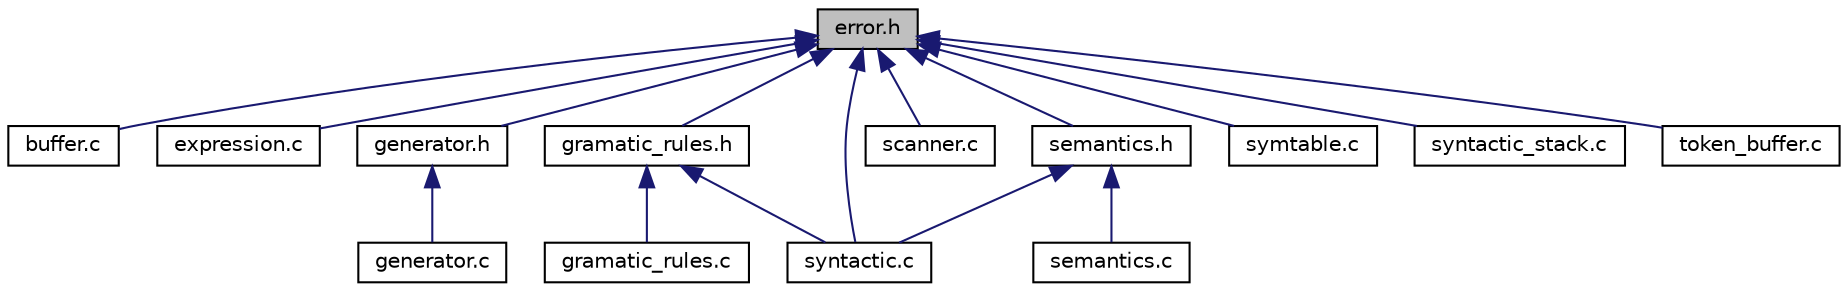 digraph "error.h"
{
 // LATEX_PDF_SIZE
  edge [fontname="Helvetica",fontsize="10",labelfontname="Helvetica",labelfontsize="10"];
  node [fontname="Helvetica",fontsize="10",shape=record];
  Node1 [label="error.h",height=0.2,width=0.4,color="black", fillcolor="grey75", style="filled", fontcolor="black",tooltip="Definition of error codes and return values."];
  Node1 -> Node2 [dir="back",color="midnightblue",fontsize="10",style="solid",fontname="Helvetica"];
  Node2 [label="buffer.c",height=0.2,width=0.4,color="black", fillcolor="white", style="filled",URL="$buffer_8c.html",tooltip="Implementation of dynamic string format used in lexical analysis."];
  Node1 -> Node3 [dir="back",color="midnightblue",fontsize="10",style="solid",fontname="Helvetica"];
  Node3 [label="expression.c",height=0.2,width=0.4,color="black", fillcolor="white", style="filled",URL="$expression_8c.html",tooltip="functions for syntactic analyse."];
  Node1 -> Node4 [dir="back",color="midnightblue",fontsize="10",style="solid",fontname="Helvetica"];
  Node4 [label="generator.h",height=0.2,width=0.4,color="black", fillcolor="white", style="filled",URL="$generator_8h.html",tooltip="Code generator library."];
  Node4 -> Node5 [dir="back",color="midnightblue",fontsize="10",style="solid",fontname="Helvetica"];
  Node5 [label="generator.c",height=0.2,width=0.4,color="black", fillcolor="white", style="filled",URL="$generator_8c.html",tooltip="Code generator implementation."];
  Node1 -> Node6 [dir="back",color="midnightblue",fontsize="10",style="solid",fontname="Helvetica"];
  Node6 [label="gramatic_rules.h",height=0.2,width=0.4,color="black", fillcolor="white", style="filled",URL="$gramatic__rules_8h.html",tooltip="functions for syntactic analyse."];
  Node6 -> Node7 [dir="back",color="midnightblue",fontsize="10",style="solid",fontname="Helvetica"];
  Node7 [label="gramatic_rules.c",height=0.2,width=0.4,color="black", fillcolor="white", style="filled",URL="$gramatic__rules_8c.html",tooltip="library for syntactic analyse."];
  Node6 -> Node8 [dir="back",color="midnightblue",fontsize="10",style="solid",fontname="Helvetica"];
  Node8 [label="syntactic.c",height=0.2,width=0.4,color="black", fillcolor="white", style="filled",URL="$syntactic_8c.html",tooltip="Implementation of syntactic analysand."];
  Node1 -> Node9 [dir="back",color="midnightblue",fontsize="10",style="solid",fontname="Helvetica"];
  Node9 [label="scanner.c",height=0.2,width=0.4,color="black", fillcolor="white", style="filled",URL="$scanner_8c.html",tooltip="Implementation of functions providing lexical analysis."];
  Node1 -> Node10 [dir="back",color="midnightblue",fontsize="10",style="solid",fontname="Helvetica"];
  Node10 [label="semantics.h",height=0.2,width=0.4,color="black", fillcolor="white", style="filled",URL="$semantics_8h.html",tooltip="Implementation of semantics."];
  Node10 -> Node11 [dir="back",color="midnightblue",fontsize="10",style="solid",fontname="Helvetica"];
  Node11 [label="semantics.c",height=0.2,width=0.4,color="black", fillcolor="white", style="filled",URL="$semantics_8c.html",tooltip="Implementation of semantics."];
  Node10 -> Node8 [dir="back",color="midnightblue",fontsize="10",style="solid",fontname="Helvetica"];
  Node1 -> Node12 [dir="back",color="midnightblue",fontsize="10",style="solid",fontname="Helvetica"];
  Node12 [label="symtable.c",height=0.2,width=0.4,color="black", fillcolor="white", style="filled",URL="$symtable_8c.html",tooltip="Implementation of symtable."];
  Node1 -> Node8 [dir="back",color="midnightblue",fontsize="10",style="solid",fontname="Helvetica"];
  Node1 -> Node13 [dir="back",color="midnightblue",fontsize="10",style="solid",fontname="Helvetica"];
  Node13 [label="syntactic_stack.c",height=0.2,width=0.4,color="black", fillcolor="white", style="filled",URL="$syntactic__stack_8c.html",tooltip="Implementation of stack, which is used in syntactic bottom-up analysis. For maintain structures dynam..."];
  Node1 -> Node14 [dir="back",color="midnightblue",fontsize="10",style="solid",fontname="Helvetica"];
  Node14 [label="token_buffer.c",height=0.2,width=0.4,color="black", fillcolor="white", style="filled",URL="$token__buffer_8c.html",tooltip="Implementation of supportive data structure Token_buffer for syntactic analysis."];
}
